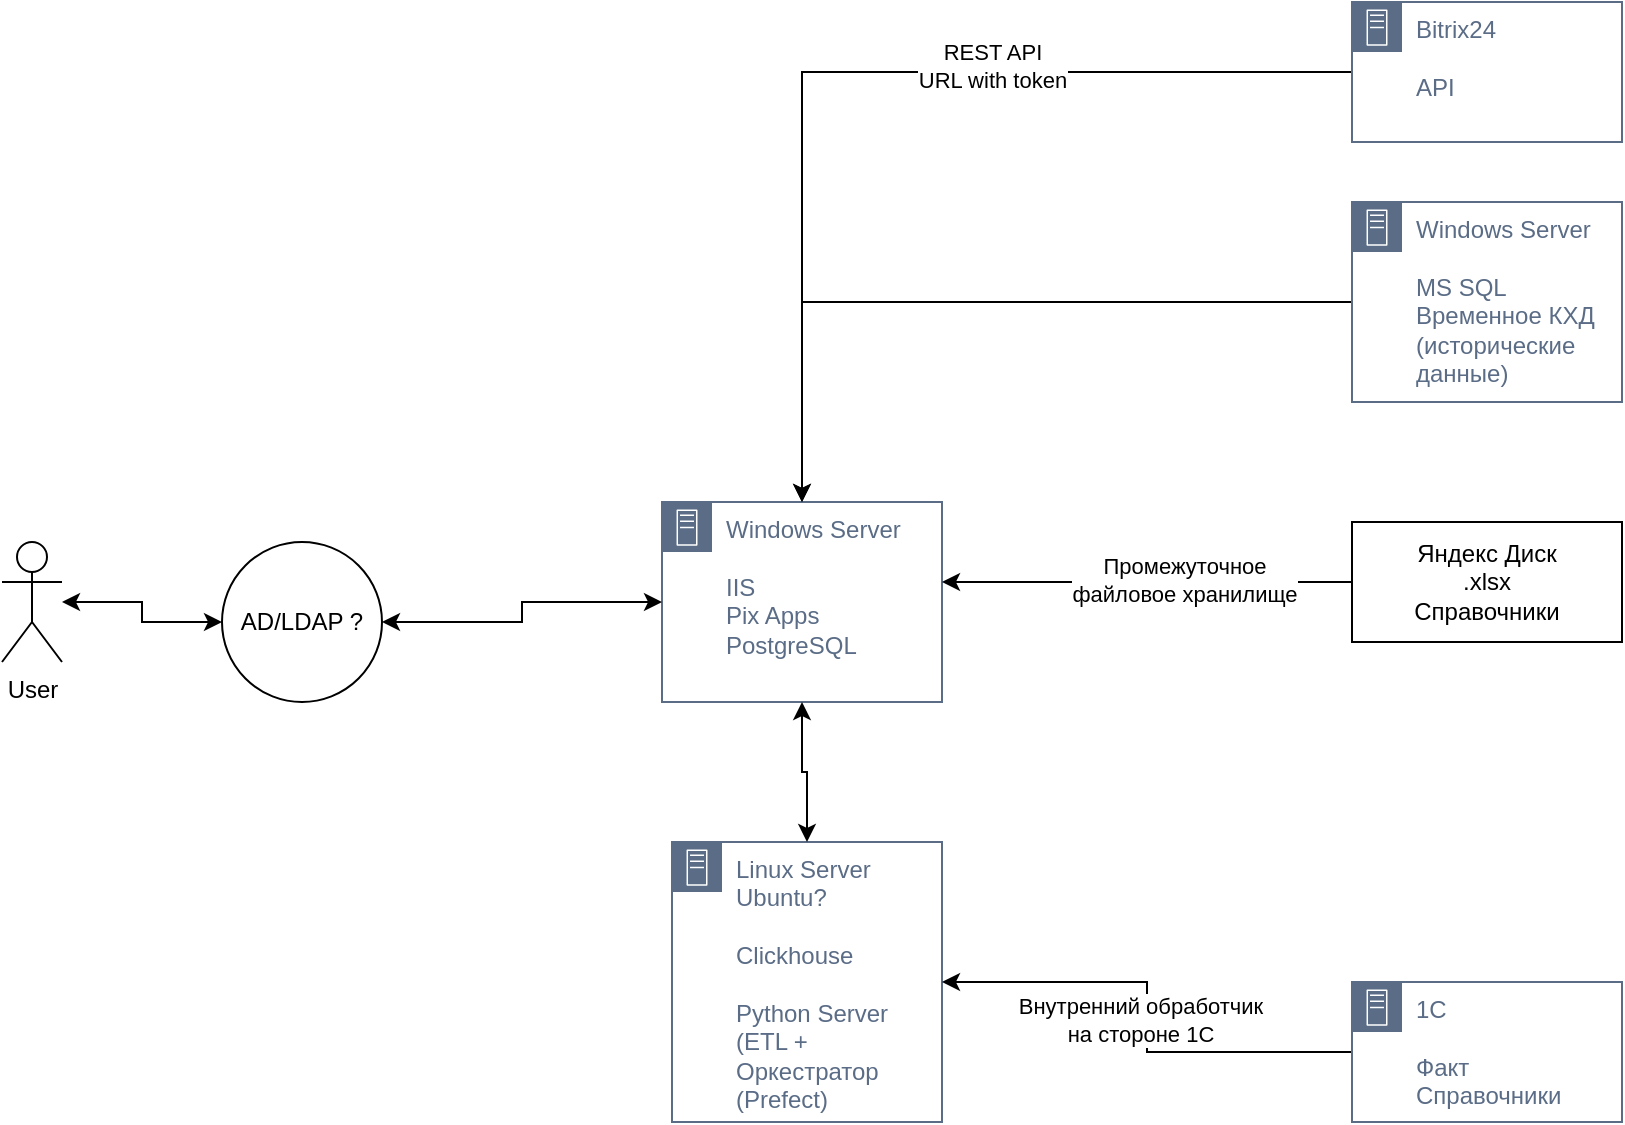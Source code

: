 <mxfile version="21.7.5" type="github">
  <diagram name="Страница — 1" id="ziPgYe1ti4VQZfaezdDB">
    <mxGraphModel dx="3039" dy="831" grid="1" gridSize="10" guides="1" tooltips="1" connect="1" arrows="1" fold="1" page="1" pageScale="1" pageWidth="827" pageHeight="1169" math="0" shadow="0">
      <root>
        <mxCell id="0" />
        <mxCell id="1" parent="0" />
        <mxCell id="3HdMp-sY-wx7udewmaT8-1" value="Linux Server&lt;br&gt;Ubuntu?&lt;br&gt;&lt;br&gt;Clickhouse&lt;br&gt;&lt;br&gt;Python Server&lt;br&gt;(ETL +&lt;br&gt;Оркестратор (Prefect)" style="points=[[0,0],[0.25,0],[0.5,0],[0.75,0],[1,0],[1,0.25],[1,0.5],[1,0.75],[1,1],[0.75,1],[0.5,1],[0.25,1],[0,1],[0,0.75],[0,0.5],[0,0.25]];outlineConnect=0;gradientColor=none;html=1;whiteSpace=wrap;fontSize=12;fontStyle=0;container=1;pointerEvents=0;collapsible=0;recursiveResize=0;shape=mxgraph.aws4.group;grIcon=mxgraph.aws4.group_on_premise;strokeColor=#5A6C86;fillColor=none;verticalAlign=top;align=left;spacingLeft=30;fontColor=#5A6C86;dashed=0;" parent="1" vertex="1">
          <mxGeometry x="-315" y="530" width="135" height="140" as="geometry" />
        </mxCell>
        <mxCell id="3HdMp-sY-wx7udewmaT8-2" value="Windows Server&lt;br&gt;&lt;br&gt;IIS&lt;br&gt;Pix Apps&lt;br&gt;PostgreSQL" style="points=[[0,0],[0.25,0],[0.5,0],[0.75,0],[1,0],[1,0.25],[1,0.5],[1,0.75],[1,1],[0.75,1],[0.5,1],[0.25,1],[0,1],[0,0.75],[0,0.5],[0,0.25]];outlineConnect=0;gradientColor=none;html=1;whiteSpace=wrap;fontSize=12;fontStyle=0;container=1;pointerEvents=0;collapsible=0;recursiveResize=0;shape=mxgraph.aws4.group;grIcon=mxgraph.aws4.group_on_premise;strokeColor=#5A6C86;fillColor=none;verticalAlign=top;align=left;spacingLeft=30;fontColor=#5A6C86;dashed=0;" parent="1" vertex="1">
          <mxGeometry x="-320" y="360" width="140" height="100" as="geometry" />
        </mxCell>
        <mxCell id="g9vobRkobLOLe8Vvobcq-1" value="User" style="shape=umlActor;verticalLabelPosition=bottom;verticalAlign=top;html=1;outlineConnect=0;" vertex="1" parent="1">
          <mxGeometry x="-650" y="380" width="30" height="60" as="geometry" />
        </mxCell>
        <mxCell id="g9vobRkobLOLe8Vvobcq-2" value="AD/LDAP ?" style="ellipse;whiteSpace=wrap;html=1;aspect=fixed;" vertex="1" parent="1">
          <mxGeometry x="-540" y="380" width="80" height="80" as="geometry" />
        </mxCell>
        <mxCell id="g9vobRkobLOLe8Vvobcq-5" value="" style="endArrow=classic;startArrow=classic;html=1;rounded=0;edgeStyle=orthogonalEdgeStyle;" edge="1" parent="1" source="g9vobRkobLOLe8Vvobcq-1" target="g9vobRkobLOLe8Vvobcq-2">
          <mxGeometry width="50" height="50" relative="1" as="geometry">
            <mxPoint x="-620" y="460" as="sourcePoint" />
            <mxPoint x="-549.289" y="410" as="targetPoint" />
          </mxGeometry>
        </mxCell>
        <mxCell id="g9vobRkobLOLe8Vvobcq-6" value="" style="endArrow=classic;startArrow=classic;html=1;rounded=0;edgeStyle=orthogonalEdgeStyle;" edge="1" parent="1" source="g9vobRkobLOLe8Vvobcq-2" target="3HdMp-sY-wx7udewmaT8-2">
          <mxGeometry width="50" height="50" relative="1" as="geometry">
            <mxPoint x="-400" y="450" as="sourcePoint" />
            <mxPoint x="-329.289" y="400" as="targetPoint" />
          </mxGeometry>
        </mxCell>
        <mxCell id="g9vobRkobLOLe8Vvobcq-9" value="" style="endArrow=classic;startArrow=classic;html=1;rounded=0;edgeStyle=orthogonalEdgeStyle;" edge="1" parent="1" source="3HdMp-sY-wx7udewmaT8-2" target="3HdMp-sY-wx7udewmaT8-1">
          <mxGeometry width="50" height="50" relative="1" as="geometry">
            <mxPoint x="-60" y="450" as="sourcePoint" />
            <mxPoint x="-10" y="400" as="targetPoint" />
          </mxGeometry>
        </mxCell>
        <mxCell id="g9vobRkobLOLe8Vvobcq-18" style="edgeStyle=orthogonalEdgeStyle;rounded=0;orthogonalLoop=1;jettySize=auto;html=1;" edge="1" parent="1" source="g9vobRkobLOLe8Vvobcq-16" target="3HdMp-sY-wx7udewmaT8-1">
          <mxGeometry relative="1" as="geometry" />
        </mxCell>
        <mxCell id="g9vobRkobLOLe8Vvobcq-19" value="Внутренний обработчик &lt;br&gt;на стороне 1С" style="edgeLabel;html=1;align=center;verticalAlign=middle;resizable=0;points=[];" vertex="1" connectable="0" parent="g9vobRkobLOLe8Vvobcq-18">
          <mxGeometry x="-0.013" y="4" relative="1" as="geometry">
            <mxPoint as="offset" />
          </mxGeometry>
        </mxCell>
        <mxCell id="g9vobRkobLOLe8Vvobcq-16" value="1C&lt;br&gt;&lt;br&gt;Факт&lt;br&gt;Справочники" style="points=[[0,0],[0.25,0],[0.5,0],[0.75,0],[1,0],[1,0.25],[1,0.5],[1,0.75],[1,1],[0.75,1],[0.5,1],[0.25,1],[0,1],[0,0.75],[0,0.5],[0,0.25]];outlineConnect=0;gradientColor=none;html=1;whiteSpace=wrap;fontSize=12;fontStyle=0;container=1;pointerEvents=0;collapsible=0;recursiveResize=0;shape=mxgraph.aws4.group;grIcon=mxgraph.aws4.group_on_premise;strokeColor=#5A6C86;fillColor=none;verticalAlign=top;align=left;spacingLeft=30;fontColor=#5A6C86;dashed=0;" vertex="1" parent="1">
          <mxGeometry x="25" y="600" width="135" height="70" as="geometry" />
        </mxCell>
        <mxCell id="g9vobRkobLOLe8Vvobcq-22" style="edgeStyle=orthogonalEdgeStyle;rounded=0;orthogonalLoop=1;jettySize=auto;html=1;" edge="1" parent="1" source="g9vobRkobLOLe8Vvobcq-17" target="3HdMp-sY-wx7udewmaT8-2">
          <mxGeometry relative="1" as="geometry" />
        </mxCell>
        <mxCell id="g9vobRkobLOLe8Vvobcq-17" value="Windows Server&lt;br&gt;&lt;br&gt;MS SQL&lt;br&gt;Временное КХД (исторические данные)" style="points=[[0,0],[0.25,0],[0.5,0],[0.75,0],[1,0],[1,0.25],[1,0.5],[1,0.75],[1,1],[0.75,1],[0.5,1],[0.25,1],[0,1],[0,0.75],[0,0.5],[0,0.25]];outlineConnect=0;gradientColor=none;html=1;whiteSpace=wrap;fontSize=12;fontStyle=0;container=1;pointerEvents=0;collapsible=0;recursiveResize=0;shape=mxgraph.aws4.group;grIcon=mxgraph.aws4.group_on_premise;strokeColor=#5A6C86;fillColor=none;verticalAlign=top;align=left;spacingLeft=30;fontColor=#5A6C86;dashed=0;" vertex="1" parent="1">
          <mxGeometry x="25" y="210" width="135" height="100" as="geometry" />
        </mxCell>
        <mxCell id="g9vobRkobLOLe8Vvobcq-23" style="edgeStyle=elbowEdgeStyle;rounded=0;orthogonalLoop=1;jettySize=auto;html=1;elbow=vertical;" edge="1" parent="1" source="g9vobRkobLOLe8Vvobcq-20" target="3HdMp-sY-wx7udewmaT8-2">
          <mxGeometry relative="1" as="geometry" />
        </mxCell>
        <mxCell id="g9vobRkobLOLe8Vvobcq-24" value="Промежуточное&lt;br&gt;файловое хранилище" style="edgeLabel;html=1;align=center;verticalAlign=middle;resizable=0;points=[];" vertex="1" connectable="0" parent="g9vobRkobLOLe8Vvobcq-23">
          <mxGeometry x="-0.181" y="-1" relative="1" as="geometry">
            <mxPoint as="offset" />
          </mxGeometry>
        </mxCell>
        <mxCell id="g9vobRkobLOLe8Vvobcq-20" value="Яндекс Диск&lt;br&gt;.xlsx&lt;br&gt;Справочники" style="rounded=0;whiteSpace=wrap;html=1;" vertex="1" parent="1">
          <mxGeometry x="25" y="370" width="135" height="60" as="geometry" />
        </mxCell>
        <mxCell id="g9vobRkobLOLe8Vvobcq-26" style="edgeStyle=orthogonalEdgeStyle;rounded=0;orthogonalLoop=1;jettySize=auto;html=1;entryX=0.5;entryY=0;entryDx=0;entryDy=0;" edge="1" parent="1" source="g9vobRkobLOLe8Vvobcq-25" target="3HdMp-sY-wx7udewmaT8-2">
          <mxGeometry relative="1" as="geometry" />
        </mxCell>
        <mxCell id="g9vobRkobLOLe8Vvobcq-27" value="REST API&lt;br&gt;URL with token" style="edgeLabel;html=1;align=center;verticalAlign=middle;resizable=0;points=[];" vertex="1" connectable="0" parent="g9vobRkobLOLe8Vvobcq-26">
          <mxGeometry x="-0.263" y="-3" relative="1" as="geometry">
            <mxPoint as="offset" />
          </mxGeometry>
        </mxCell>
        <mxCell id="g9vobRkobLOLe8Vvobcq-25" value="Bitrix24&lt;br&gt;&lt;br&gt;API" style="points=[[0,0],[0.25,0],[0.5,0],[0.75,0],[1,0],[1,0.25],[1,0.5],[1,0.75],[1,1],[0.75,1],[0.5,1],[0.25,1],[0,1],[0,0.75],[0,0.5],[0,0.25]];outlineConnect=0;gradientColor=none;html=1;whiteSpace=wrap;fontSize=12;fontStyle=0;container=1;pointerEvents=0;collapsible=0;recursiveResize=0;shape=mxgraph.aws4.group;grIcon=mxgraph.aws4.group_on_premise;strokeColor=#5A6C86;fillColor=none;verticalAlign=top;align=left;spacingLeft=30;fontColor=#5A6C86;dashed=0;" vertex="1" parent="1">
          <mxGeometry x="25" y="110" width="135" height="70" as="geometry" />
        </mxCell>
      </root>
    </mxGraphModel>
  </diagram>
</mxfile>
